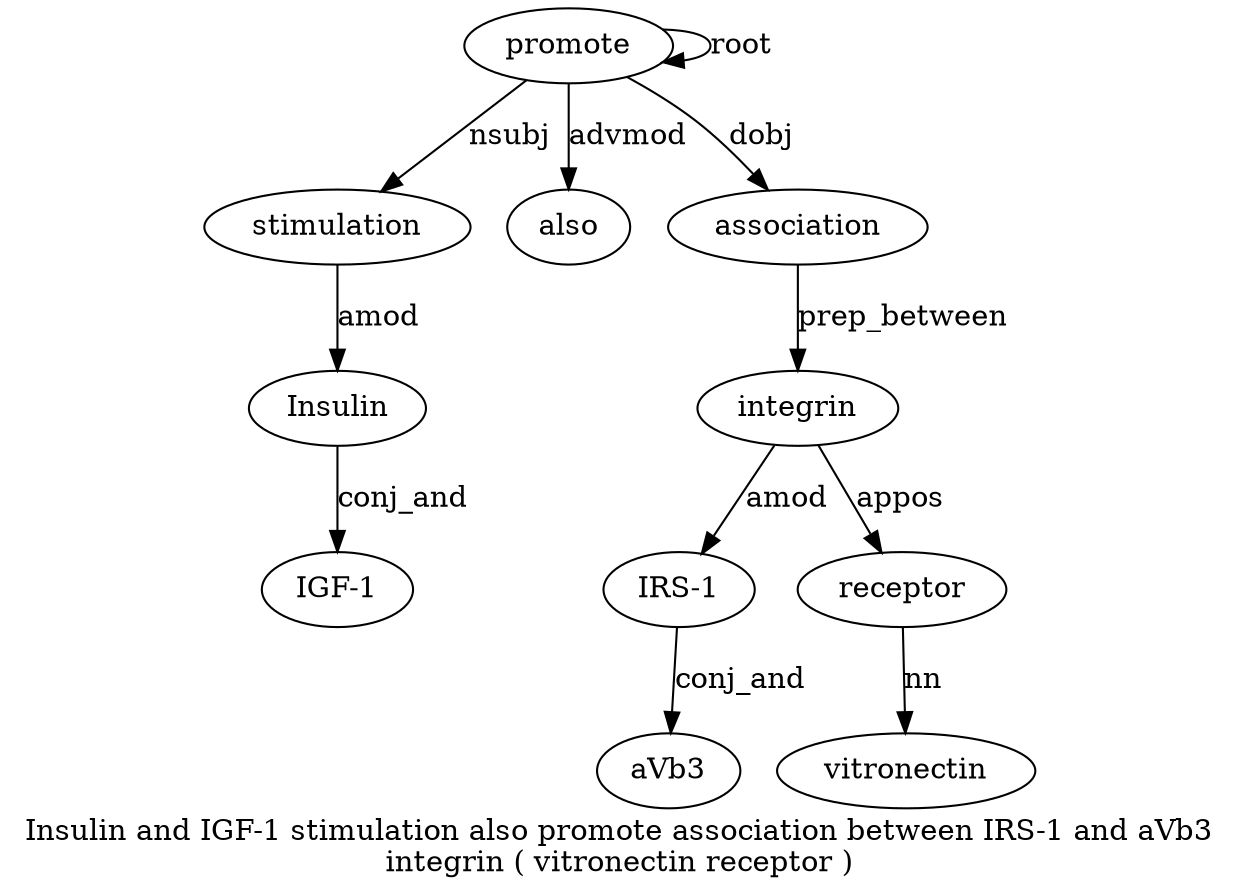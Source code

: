 digraph "Insulin and IGF-1 stimulation also promote association between IRS-1 and aVb3 integrin ( vitronectin receptor )" {
label="Insulin and IGF-1 stimulation also promote association between IRS-1 and aVb3
integrin ( vitronectin receptor )";
stimulation4 [style=filled, fillcolor=white, label=stimulation];
Insulin1 [style=filled, fillcolor=white, label=Insulin];
stimulation4 -> Insulin1  [label=amod];
"IGF-13" [style=filled, fillcolor=white, label="IGF-1"];
Insulin1 -> "IGF-13"  [label=conj_and];
promote6 [style=filled, fillcolor=white, label=promote];
promote6 -> stimulation4  [label=nsubj];
also5 [style=filled, fillcolor=white, label=also];
promote6 -> also5  [label=advmod];
promote6 -> promote6  [label=root];
association7 [style=filled, fillcolor=white, label=association];
promote6 -> association7  [label=dobj];
integrin12 [style=filled, fillcolor=white, label=integrin];
"IRS-19" [style=filled, fillcolor=white, label="IRS-1"];
integrin12 -> "IRS-19"  [label=amod];
aVb311 [style=filled, fillcolor=white, label=aVb3];
"IRS-19" -> aVb311  [label=conj_and];
association7 -> integrin12  [label=prep_between];
receptor15 [style=filled, fillcolor=white, label=receptor];
vitronectin14 [style=filled, fillcolor=white, label=vitronectin];
receptor15 -> vitronectin14  [label=nn];
integrin12 -> receptor15  [label=appos];
}
